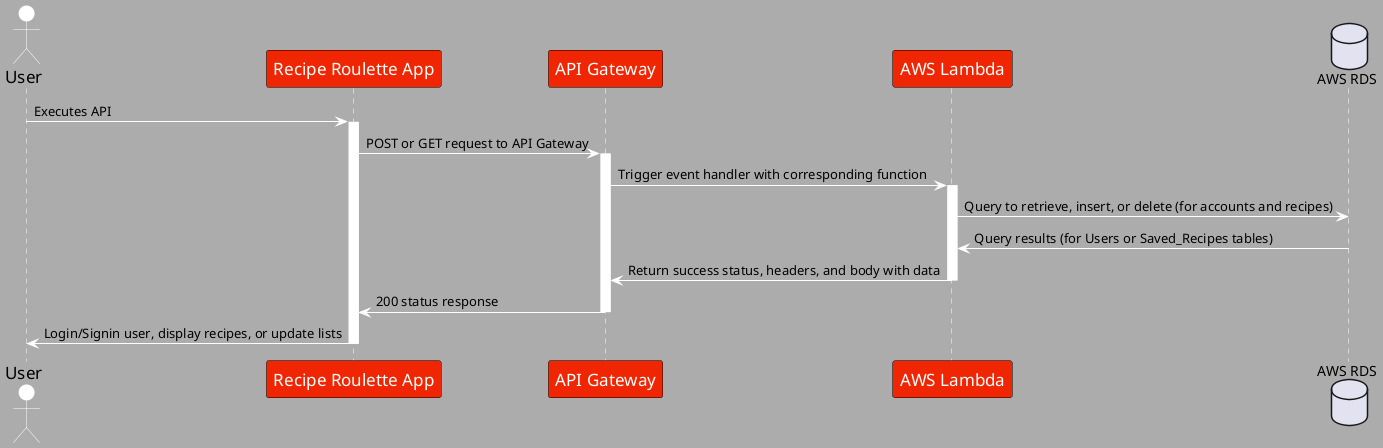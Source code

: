 @startuml recipe roulette insert

skinparam backgroundColor #acacac

skinparam sequence {
    ActorBorderColor #000000

    ArrowColor #ffffff
    ActorBorderColor #ffffff
    LifeLineBorderColor #ffffff
    LifeLineBackgroundColor #ffffff

    ParticipantBorderColor #000000
    ParticipantBackgroundColor #f02502
    ParticipantFontSize 17
    ParticipantFontColor #ffffff

    ActorBackgroundColor #ffffff
    ActorFontSize 17
    ActorFontName Aapex
}

actor User
participant "Recipe Roulette App" as App
participant "API Gateway" as APIGateway
participant "AWS Lambda" as Lambda
database "AWS RDS" as MySQL

User -> App: Executes API
activate App

App -> APIGateway: POST or GET request to API Gateway
activate APIGateway

APIGateway -> Lambda: Trigger event handler with corresponding function
activate Lambda

Lambda -> MySQL: Query to retrieve, insert, or delete (for accounts and recipes)

MySQL -> Lambda: Query results (for Users or Saved_Recipes tables)
deactivate MySQL

Lambda -> APIGateway: Return success status, headers, and body with data
deactivate Lambda

APIGateway -> App: 200 status response
deactivate APIGateway

App -> User: Login/Signin user, display recipes, or update lists
deactivate App

@enduml
